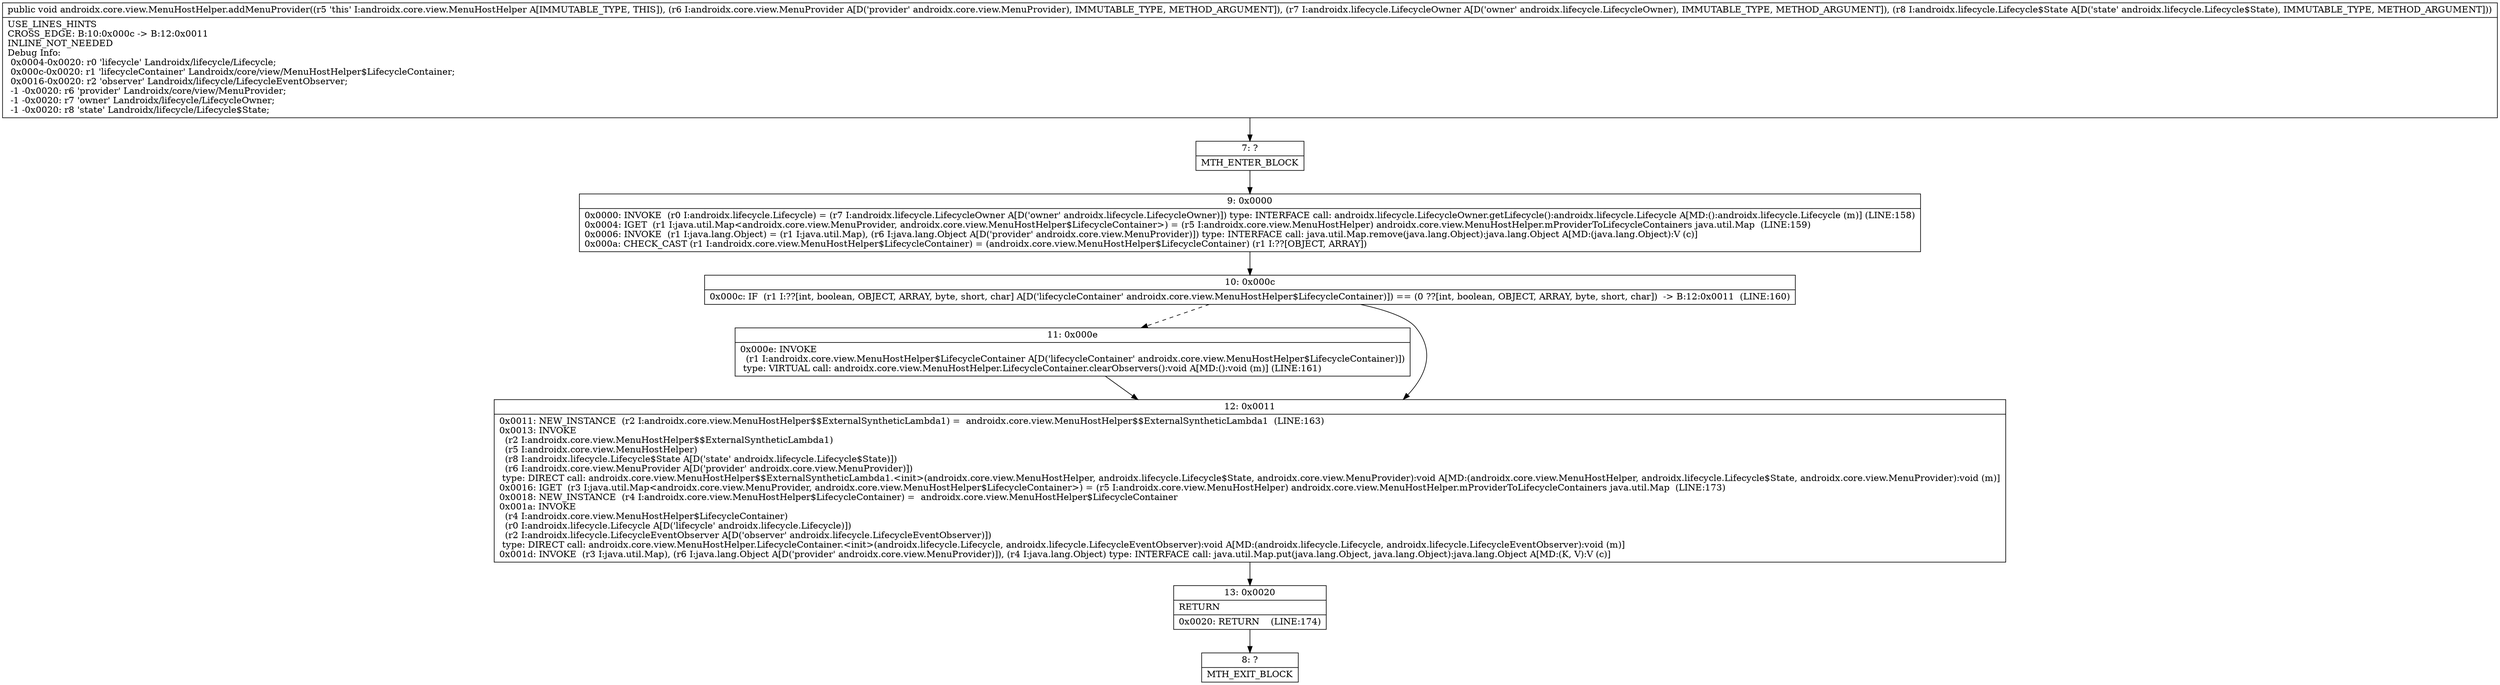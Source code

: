 digraph "CFG forandroidx.core.view.MenuHostHelper.addMenuProvider(Landroidx\/core\/view\/MenuProvider;Landroidx\/lifecycle\/LifecycleOwner;Landroidx\/lifecycle\/Lifecycle$State;)V" {
Node_7 [shape=record,label="{7\:\ ?|MTH_ENTER_BLOCK\l}"];
Node_9 [shape=record,label="{9\:\ 0x0000|0x0000: INVOKE  (r0 I:androidx.lifecycle.Lifecycle) = (r7 I:androidx.lifecycle.LifecycleOwner A[D('owner' androidx.lifecycle.LifecycleOwner)]) type: INTERFACE call: androidx.lifecycle.LifecycleOwner.getLifecycle():androidx.lifecycle.Lifecycle A[MD:():androidx.lifecycle.Lifecycle (m)] (LINE:158)\l0x0004: IGET  (r1 I:java.util.Map\<androidx.core.view.MenuProvider, androidx.core.view.MenuHostHelper$LifecycleContainer\>) = (r5 I:androidx.core.view.MenuHostHelper) androidx.core.view.MenuHostHelper.mProviderToLifecycleContainers java.util.Map  (LINE:159)\l0x0006: INVOKE  (r1 I:java.lang.Object) = (r1 I:java.util.Map), (r6 I:java.lang.Object A[D('provider' androidx.core.view.MenuProvider)]) type: INTERFACE call: java.util.Map.remove(java.lang.Object):java.lang.Object A[MD:(java.lang.Object):V (c)]\l0x000a: CHECK_CAST (r1 I:androidx.core.view.MenuHostHelper$LifecycleContainer) = (androidx.core.view.MenuHostHelper$LifecycleContainer) (r1 I:??[OBJECT, ARRAY]) \l}"];
Node_10 [shape=record,label="{10\:\ 0x000c|0x000c: IF  (r1 I:??[int, boolean, OBJECT, ARRAY, byte, short, char] A[D('lifecycleContainer' androidx.core.view.MenuHostHelper$LifecycleContainer)]) == (0 ??[int, boolean, OBJECT, ARRAY, byte, short, char])  \-\> B:12:0x0011  (LINE:160)\l}"];
Node_11 [shape=record,label="{11\:\ 0x000e|0x000e: INVOKE  \l  (r1 I:androidx.core.view.MenuHostHelper$LifecycleContainer A[D('lifecycleContainer' androidx.core.view.MenuHostHelper$LifecycleContainer)])\l type: VIRTUAL call: androidx.core.view.MenuHostHelper.LifecycleContainer.clearObservers():void A[MD:():void (m)] (LINE:161)\l}"];
Node_12 [shape=record,label="{12\:\ 0x0011|0x0011: NEW_INSTANCE  (r2 I:androidx.core.view.MenuHostHelper$$ExternalSyntheticLambda1) =  androidx.core.view.MenuHostHelper$$ExternalSyntheticLambda1  (LINE:163)\l0x0013: INVOKE  \l  (r2 I:androidx.core.view.MenuHostHelper$$ExternalSyntheticLambda1)\l  (r5 I:androidx.core.view.MenuHostHelper)\l  (r8 I:androidx.lifecycle.Lifecycle$State A[D('state' androidx.lifecycle.Lifecycle$State)])\l  (r6 I:androidx.core.view.MenuProvider A[D('provider' androidx.core.view.MenuProvider)])\l type: DIRECT call: androidx.core.view.MenuHostHelper$$ExternalSyntheticLambda1.\<init\>(androidx.core.view.MenuHostHelper, androidx.lifecycle.Lifecycle$State, androidx.core.view.MenuProvider):void A[MD:(androidx.core.view.MenuHostHelper, androidx.lifecycle.Lifecycle$State, androidx.core.view.MenuProvider):void (m)]\l0x0016: IGET  (r3 I:java.util.Map\<androidx.core.view.MenuProvider, androidx.core.view.MenuHostHelper$LifecycleContainer\>) = (r5 I:androidx.core.view.MenuHostHelper) androidx.core.view.MenuHostHelper.mProviderToLifecycleContainers java.util.Map  (LINE:173)\l0x0018: NEW_INSTANCE  (r4 I:androidx.core.view.MenuHostHelper$LifecycleContainer) =  androidx.core.view.MenuHostHelper$LifecycleContainer \l0x001a: INVOKE  \l  (r4 I:androidx.core.view.MenuHostHelper$LifecycleContainer)\l  (r0 I:androidx.lifecycle.Lifecycle A[D('lifecycle' androidx.lifecycle.Lifecycle)])\l  (r2 I:androidx.lifecycle.LifecycleEventObserver A[D('observer' androidx.lifecycle.LifecycleEventObserver)])\l type: DIRECT call: androidx.core.view.MenuHostHelper.LifecycleContainer.\<init\>(androidx.lifecycle.Lifecycle, androidx.lifecycle.LifecycleEventObserver):void A[MD:(androidx.lifecycle.Lifecycle, androidx.lifecycle.LifecycleEventObserver):void (m)]\l0x001d: INVOKE  (r3 I:java.util.Map), (r6 I:java.lang.Object A[D('provider' androidx.core.view.MenuProvider)]), (r4 I:java.lang.Object) type: INTERFACE call: java.util.Map.put(java.lang.Object, java.lang.Object):java.lang.Object A[MD:(K, V):V (c)]\l}"];
Node_13 [shape=record,label="{13\:\ 0x0020|RETURN\l|0x0020: RETURN    (LINE:174)\l}"];
Node_8 [shape=record,label="{8\:\ ?|MTH_EXIT_BLOCK\l}"];
MethodNode[shape=record,label="{public void androidx.core.view.MenuHostHelper.addMenuProvider((r5 'this' I:androidx.core.view.MenuHostHelper A[IMMUTABLE_TYPE, THIS]), (r6 I:androidx.core.view.MenuProvider A[D('provider' androidx.core.view.MenuProvider), IMMUTABLE_TYPE, METHOD_ARGUMENT]), (r7 I:androidx.lifecycle.LifecycleOwner A[D('owner' androidx.lifecycle.LifecycleOwner), IMMUTABLE_TYPE, METHOD_ARGUMENT]), (r8 I:androidx.lifecycle.Lifecycle$State A[D('state' androidx.lifecycle.Lifecycle$State), IMMUTABLE_TYPE, METHOD_ARGUMENT]))  | USE_LINES_HINTS\lCROSS_EDGE: B:10:0x000c \-\> B:12:0x0011\lINLINE_NOT_NEEDED\lDebug Info:\l  0x0004\-0x0020: r0 'lifecycle' Landroidx\/lifecycle\/Lifecycle;\l  0x000c\-0x0020: r1 'lifecycleContainer' Landroidx\/core\/view\/MenuHostHelper$LifecycleContainer;\l  0x0016\-0x0020: r2 'observer' Landroidx\/lifecycle\/LifecycleEventObserver;\l  \-1 \-0x0020: r6 'provider' Landroidx\/core\/view\/MenuProvider;\l  \-1 \-0x0020: r7 'owner' Landroidx\/lifecycle\/LifecycleOwner;\l  \-1 \-0x0020: r8 'state' Landroidx\/lifecycle\/Lifecycle$State;\l}"];
MethodNode -> Node_7;Node_7 -> Node_9;
Node_9 -> Node_10;
Node_10 -> Node_11[style=dashed];
Node_10 -> Node_12;
Node_11 -> Node_12;
Node_12 -> Node_13;
Node_13 -> Node_8;
}

